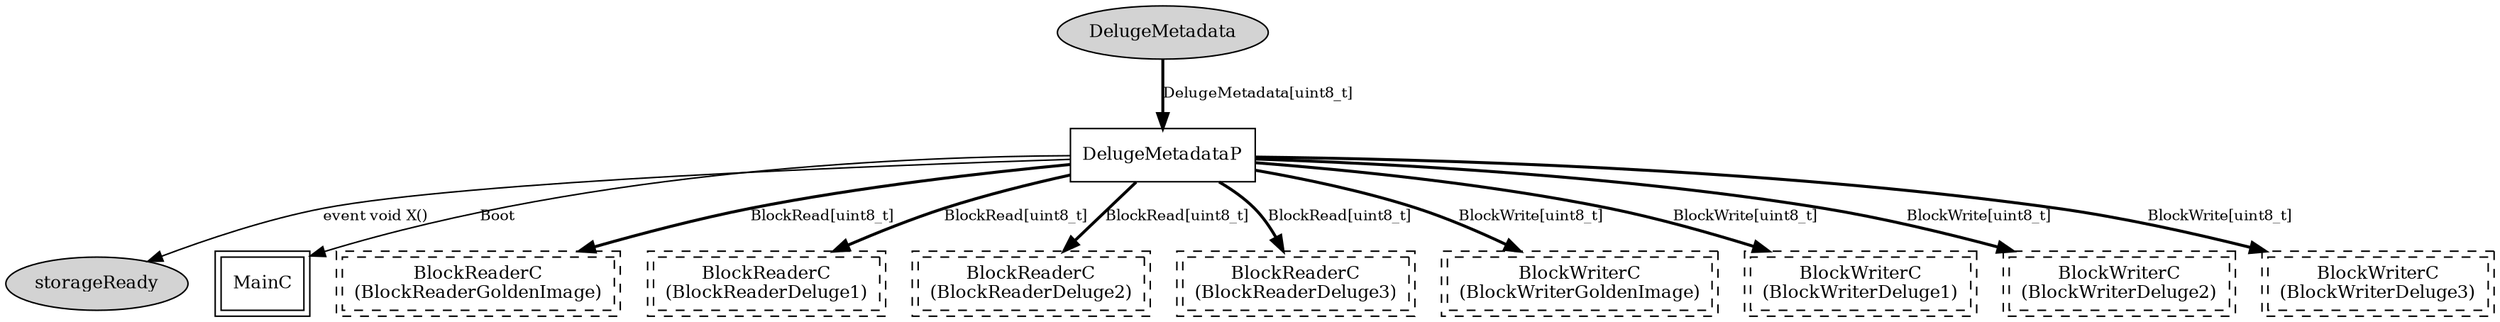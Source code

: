 digraph "tos.lib.net.Deluge.DelugeMetadataC" {
  n0x2ace83d052b0 [shape=ellipse, style=filled, label="DelugeMetadata", fontsize=12];
  "DelugeMetadataP" [fontsize=12, shape=box, URL="../chtml/tos.lib.net.Deluge.DelugeMetadataP.html"];
  "DelugeMetadataP" [fontsize=12, shape=box, URL="../chtml/tos.lib.net.Deluge.DelugeMetadataP.html"];
  n0x2ace83d05e20 [shape=ellipse, style=filled, label="storageReady", fontsize=12];
  "DelugeMetadataP" [fontsize=12, shape=box, URL="../chtml/tos.lib.net.Deluge.DelugeMetadataP.html"];
  "MainC" [fontsize=12, shape=box,peripheries=2, URL="../chtml/tos.system.MainC.html"];
  "DelugeMetadataP" [fontsize=12, shape=box, URL="../chtml/tos.lib.net.Deluge.DelugeMetadataP.html"];
  "DelugeMetadataC.BlockReaderGoldenImage" [fontsize=12, shape=box,peripheries=2, style=dashed, label="BlockReaderC\n(BlockReaderGoldenImage)", URL="../chtml/tos.lib.net.Deluge.BlockStorageManager.BlockReaderC.html"];
  "DelugeMetadataC.BlockReaderDeluge1" [fontsize=12, shape=box,peripheries=2, style=dashed, label="BlockReaderC\n(BlockReaderDeluge1)", URL="../chtml/tos.lib.net.Deluge.BlockStorageManager.BlockReaderC.html"];
  "DelugeMetadataC.BlockReaderDeluge2" [fontsize=12, shape=box,peripheries=2, style=dashed, label="BlockReaderC\n(BlockReaderDeluge2)", URL="../chtml/tos.lib.net.Deluge.BlockStorageManager.BlockReaderC.html"];
  "DelugeMetadataC.BlockReaderDeluge3" [fontsize=12, shape=box,peripheries=2, style=dashed, label="BlockReaderC\n(BlockReaderDeluge3)", URL="../chtml/tos.lib.net.Deluge.BlockStorageManager.BlockReaderC.html"];
  "DelugeMetadataP" [fontsize=12, shape=box, URL="../chtml/tos.lib.net.Deluge.DelugeMetadataP.html"];
  "DelugeMetadataC.BlockWriterGoldenImage" [fontsize=12, shape=box,peripheries=2, style=dashed, label="BlockWriterC\n(BlockWriterGoldenImage)", URL="../chtml/tos.lib.net.Deluge.BlockStorageManager.BlockWriterC.html"];
  "DelugeMetadataC.BlockWriterDeluge1" [fontsize=12, shape=box,peripheries=2, style=dashed, label="BlockWriterC\n(BlockWriterDeluge1)", URL="../chtml/tos.lib.net.Deluge.BlockStorageManager.BlockWriterC.html"];
  "DelugeMetadataC.BlockWriterDeluge2" [fontsize=12, shape=box,peripheries=2, style=dashed, label="BlockWriterC\n(BlockWriterDeluge2)", URL="../chtml/tos.lib.net.Deluge.BlockStorageManager.BlockWriterC.html"];
  "DelugeMetadataC.BlockWriterDeluge3" [fontsize=12, shape=box,peripheries=2, style=dashed, label="BlockWriterC\n(BlockWriterDeluge3)", URL="../chtml/tos.lib.net.Deluge.BlockStorageManager.BlockWriterC.html"];
  "n0x2ace83d052b0" -> "DelugeMetadataP" [label="DelugeMetadata[uint8_t]", style=bold, URL="../ihtml/tos.lib.net.Deluge.DelugeMetadata.html", fontsize=10];
  "DelugeMetadataP" -> "n0x2ace83d05e20" [label="event void X()", fontsize=10];
  "DelugeMetadataP" -> "MainC" [label="Boot", URL="../ihtml/tos.interfaces.Boot.html", fontsize=10];
  "DelugeMetadataP" -> "DelugeMetadataC.BlockReaderGoldenImage" [label="BlockRead[uint8_t]", style=bold, URL="../ihtml/tos.interfaces.BlockRead.html", fontsize=10];
  "DelugeMetadataP" -> "DelugeMetadataC.BlockReaderDeluge1" [label="BlockRead[uint8_t]", style=bold, URL="../ihtml/tos.interfaces.BlockRead.html", fontsize=10];
  "DelugeMetadataP" -> "DelugeMetadataC.BlockReaderDeluge2" [label="BlockRead[uint8_t]", style=bold, URL="../ihtml/tos.interfaces.BlockRead.html", fontsize=10];
  "DelugeMetadataP" -> "DelugeMetadataC.BlockReaderDeluge3" [label="BlockRead[uint8_t]", style=bold, URL="../ihtml/tos.interfaces.BlockRead.html", fontsize=10];
  "DelugeMetadataP" -> "DelugeMetadataC.BlockWriterGoldenImage" [label="BlockWrite[uint8_t]", style=bold, URL="../ihtml/tos.interfaces.BlockWrite.html", fontsize=10];
  "DelugeMetadataP" -> "DelugeMetadataC.BlockWriterDeluge1" [label="BlockWrite[uint8_t]", style=bold, URL="../ihtml/tos.interfaces.BlockWrite.html", fontsize=10];
  "DelugeMetadataP" -> "DelugeMetadataC.BlockWriterDeluge2" [label="BlockWrite[uint8_t]", style=bold, URL="../ihtml/tos.interfaces.BlockWrite.html", fontsize=10];
  "DelugeMetadataP" -> "DelugeMetadataC.BlockWriterDeluge3" [label="BlockWrite[uint8_t]", style=bold, URL="../ihtml/tos.interfaces.BlockWrite.html", fontsize=10];
}
